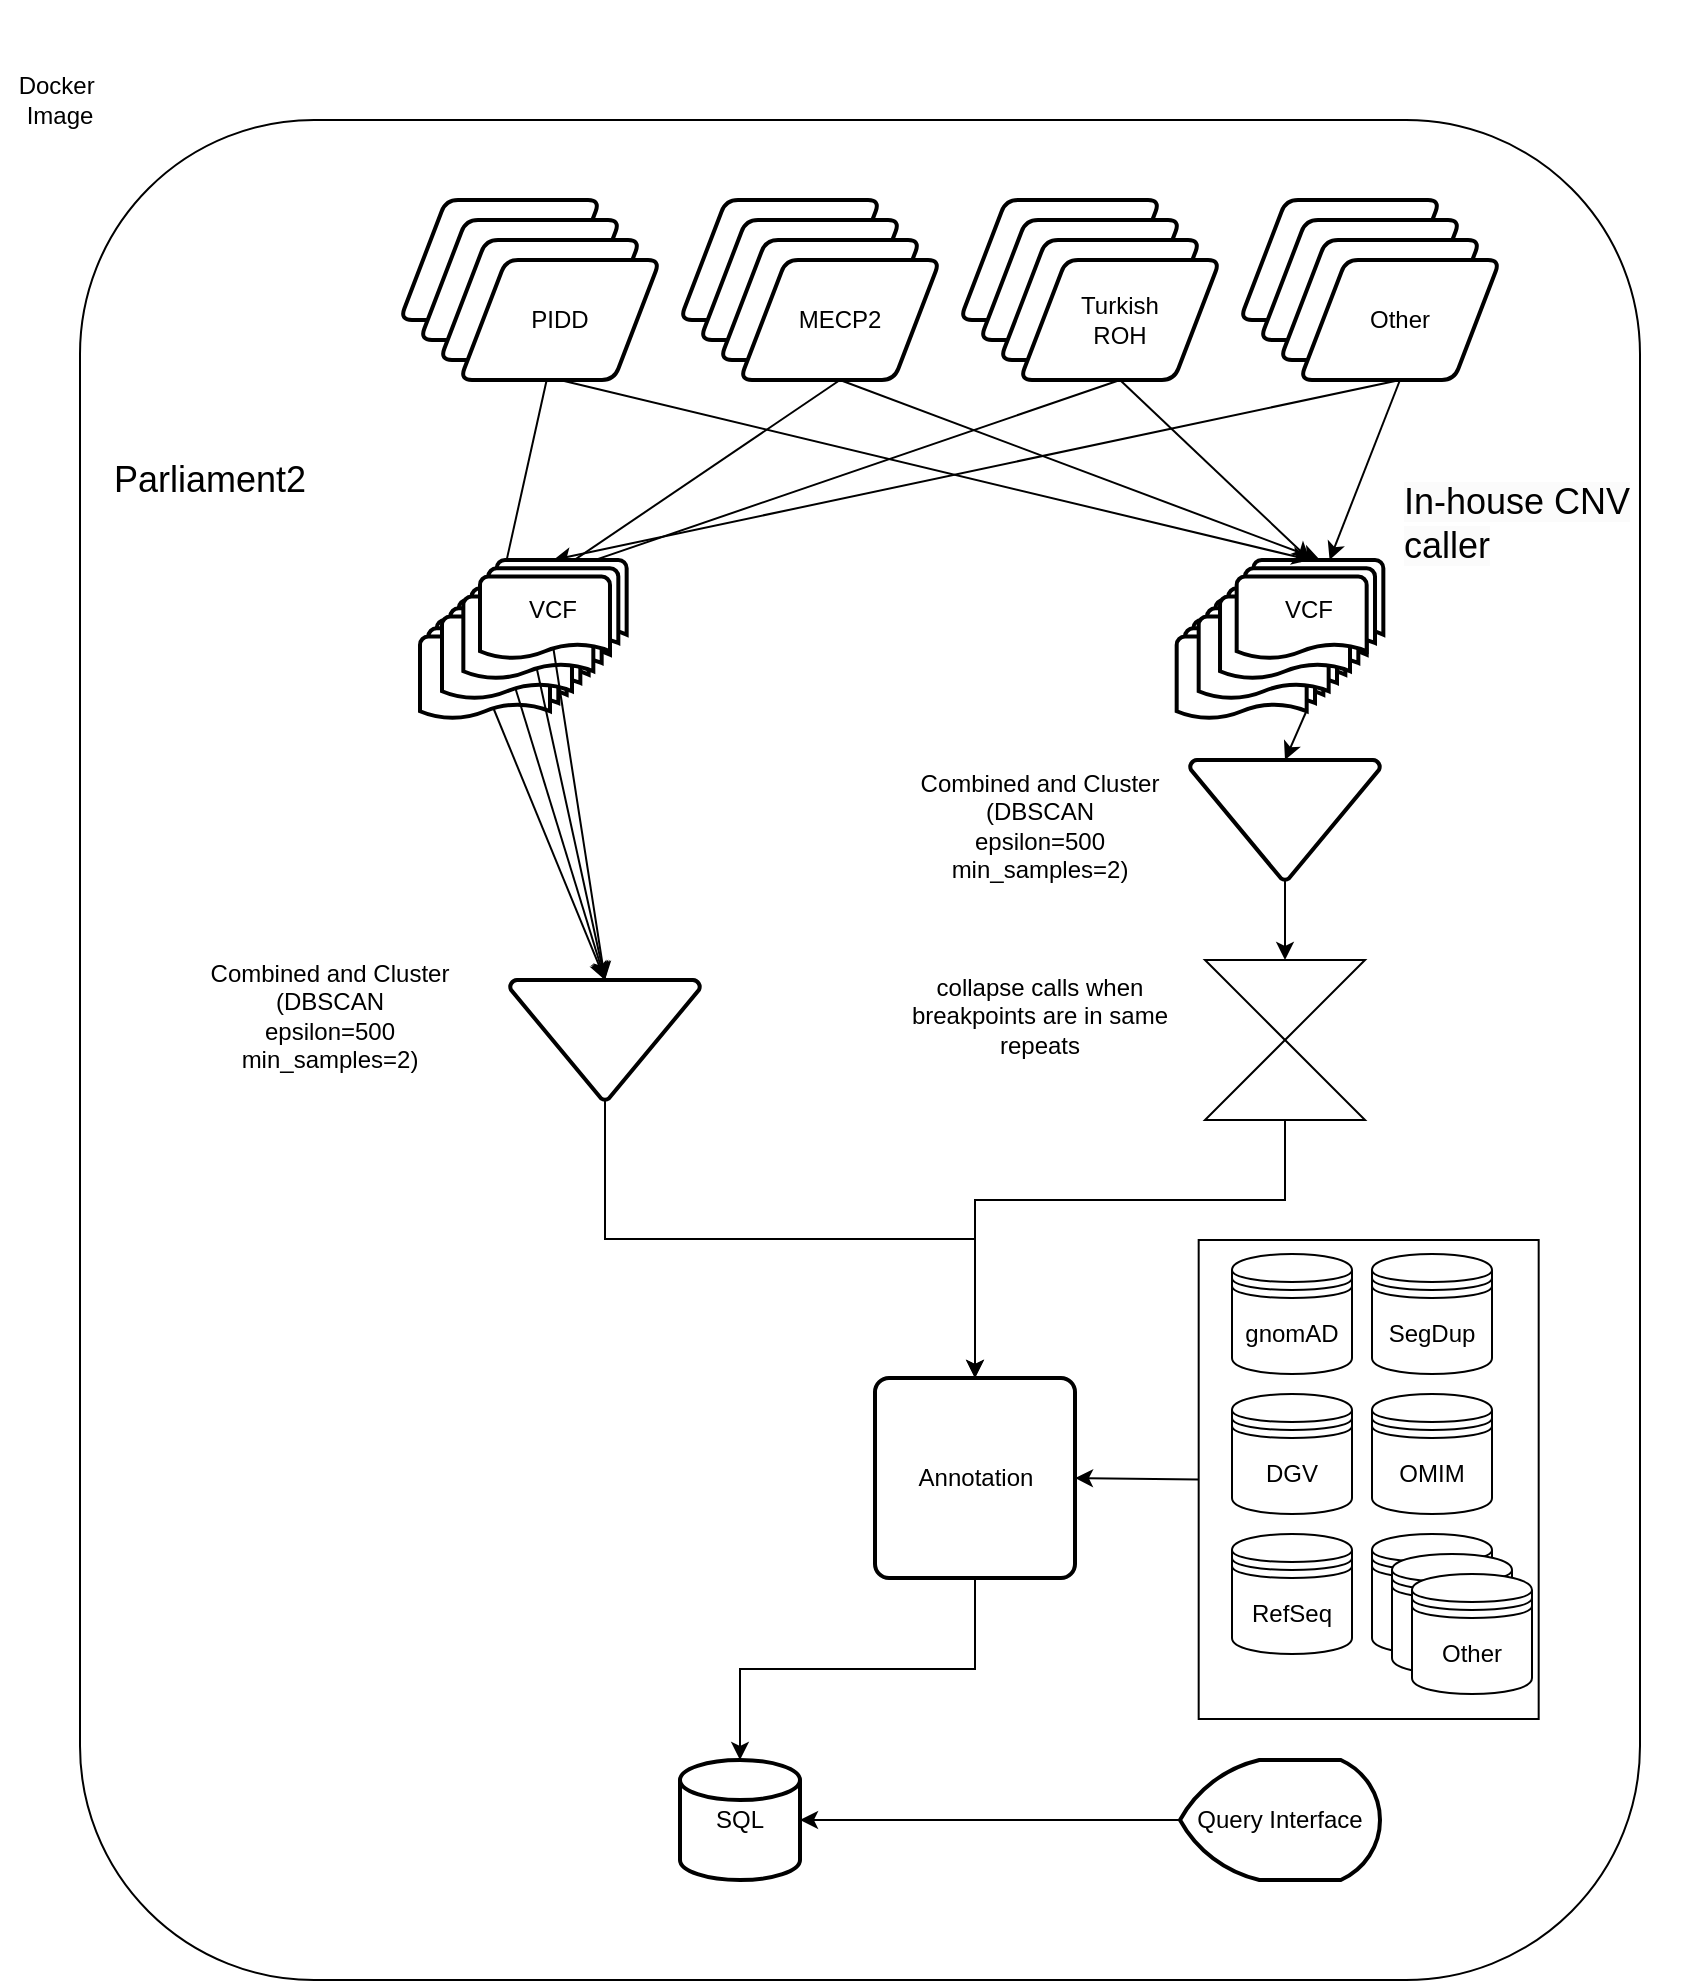 <mxfile version="23.1.8" type="device">
  <diagram name="Page-1" id="o4iYtOWtc32K9fIPRZSz">
    <mxGraphModel dx="1799" dy="990" grid="1" gridSize="10" guides="1" tooltips="1" connect="1" arrows="1" fold="1" page="1" pageScale="1" pageWidth="850" pageHeight="1100" math="0" shadow="0">
      <root>
        <mxCell id="0" />
        <mxCell id="1" parent="0" />
        <mxCell id="ohtElSJQSMk1ZY5yH4uY-36" value="" style="rounded=1;whiteSpace=wrap;html=1;fillColor=none;" vertex="1" parent="1">
          <mxGeometry x="40" y="60" width="780" height="930" as="geometry" />
        </mxCell>
        <mxCell id="r7ETlZw9yXGOFs1-QWS1-67" value="" style="rounded=0;whiteSpace=wrap;html=1;fillColor=none;" parent="1" vertex="1">
          <mxGeometry x="599.34" y="620" width="170" height="239.5" as="geometry" />
        </mxCell>
        <mxCell id="r7ETlZw9yXGOFs1-QWS1-3" value="PIDD" style="shape=parallelogram;html=1;strokeWidth=2;perimeter=parallelogramPerimeter;whiteSpace=wrap;rounded=1;arcSize=12;size=0.23;" parent="1" vertex="1">
          <mxGeometry x="200" y="100" width="100" height="60" as="geometry" />
        </mxCell>
        <mxCell id="r7ETlZw9yXGOFs1-QWS1-4" value="PIDD" style="shape=parallelogram;html=1;strokeWidth=2;perimeter=parallelogramPerimeter;whiteSpace=wrap;rounded=1;arcSize=12;size=0.23;" parent="1" vertex="1">
          <mxGeometry x="210" y="110" width="100" height="60" as="geometry" />
        </mxCell>
        <mxCell id="r7ETlZw9yXGOFs1-QWS1-5" value="PIDD" style="shape=parallelogram;html=1;strokeWidth=2;perimeter=parallelogramPerimeter;whiteSpace=wrap;rounded=1;arcSize=12;size=0.23;" parent="1" vertex="1">
          <mxGeometry x="220" y="120" width="100" height="60" as="geometry" />
        </mxCell>
        <mxCell id="r7ETlZw9yXGOFs1-QWS1-29" value="" style="rounded=0;orthogonalLoop=1;jettySize=auto;html=1;entryX=0.5;entryY=0;entryDx=0;entryDy=0;entryPerimeter=0;" parent="1" source="r7ETlZw9yXGOFs1-QWS1-6" target="r7ETlZw9yXGOFs1-QWS1-27" edge="1">
          <mxGeometry relative="1" as="geometry" />
        </mxCell>
        <mxCell id="r7ETlZw9yXGOFs1-QWS1-6" value="PIDD" style="shape=parallelogram;html=1;strokeWidth=2;perimeter=parallelogramPerimeter;whiteSpace=wrap;rounded=1;arcSize=12;size=0.23;" parent="1" vertex="1">
          <mxGeometry x="230" y="130" width="100" height="60" as="geometry" />
        </mxCell>
        <mxCell id="r7ETlZw9yXGOFs1-QWS1-11" value="PIDD" style="shape=parallelogram;html=1;strokeWidth=2;perimeter=parallelogramPerimeter;whiteSpace=wrap;rounded=1;arcSize=12;size=0.23;" parent="1" vertex="1">
          <mxGeometry x="340" y="100" width="100" height="60" as="geometry" />
        </mxCell>
        <mxCell id="r7ETlZw9yXGOFs1-QWS1-12" value="PIDD" style="shape=parallelogram;html=1;strokeWidth=2;perimeter=parallelogramPerimeter;whiteSpace=wrap;rounded=1;arcSize=12;size=0.23;" parent="1" vertex="1">
          <mxGeometry x="350" y="110" width="100" height="60" as="geometry" />
        </mxCell>
        <mxCell id="r7ETlZw9yXGOFs1-QWS1-13" value="PIDD" style="shape=parallelogram;html=1;strokeWidth=2;perimeter=parallelogramPerimeter;whiteSpace=wrap;rounded=1;arcSize=12;size=0.23;" parent="1" vertex="1">
          <mxGeometry x="360" y="120" width="100" height="60" as="geometry" />
        </mxCell>
        <mxCell id="r7ETlZw9yXGOFs1-QWS1-14" value="MECP2" style="shape=parallelogram;html=1;strokeWidth=2;perimeter=parallelogramPerimeter;whiteSpace=wrap;rounded=1;arcSize=12;size=0.23;" parent="1" vertex="1">
          <mxGeometry x="370" y="130" width="100" height="60" as="geometry" />
        </mxCell>
        <mxCell id="r7ETlZw9yXGOFs1-QWS1-15" value="PIDD" style="shape=parallelogram;html=1;strokeWidth=2;perimeter=parallelogramPerimeter;whiteSpace=wrap;rounded=1;arcSize=12;size=0.23;" parent="1" vertex="1">
          <mxGeometry x="480" y="100" width="100" height="60" as="geometry" />
        </mxCell>
        <mxCell id="r7ETlZw9yXGOFs1-QWS1-16" value="PIDD" style="shape=parallelogram;html=1;strokeWidth=2;perimeter=parallelogramPerimeter;whiteSpace=wrap;rounded=1;arcSize=12;size=0.23;" parent="1" vertex="1">
          <mxGeometry x="490" y="110" width="100" height="60" as="geometry" />
        </mxCell>
        <mxCell id="r7ETlZw9yXGOFs1-QWS1-17" value="PIDD" style="shape=parallelogram;html=1;strokeWidth=2;perimeter=parallelogramPerimeter;whiteSpace=wrap;rounded=1;arcSize=12;size=0.23;" parent="1" vertex="1">
          <mxGeometry x="500" y="120" width="100" height="60" as="geometry" />
        </mxCell>
        <mxCell id="r7ETlZw9yXGOFs1-QWS1-18" value="Turkish&lt;br&gt;ROH" style="shape=parallelogram;html=1;strokeWidth=2;perimeter=parallelogramPerimeter;whiteSpace=wrap;rounded=1;arcSize=12;size=0.23;" parent="1" vertex="1">
          <mxGeometry x="510" y="130" width="100" height="60" as="geometry" />
        </mxCell>
        <mxCell id="r7ETlZw9yXGOFs1-QWS1-22" value="PIDD" style="shape=parallelogram;html=1;strokeWidth=2;perimeter=parallelogramPerimeter;whiteSpace=wrap;rounded=1;arcSize=12;size=0.23;" parent="1" vertex="1">
          <mxGeometry x="620" y="100" width="100" height="60" as="geometry" />
        </mxCell>
        <mxCell id="r7ETlZw9yXGOFs1-QWS1-23" value="PIDD" style="shape=parallelogram;html=1;strokeWidth=2;perimeter=parallelogramPerimeter;whiteSpace=wrap;rounded=1;arcSize=12;size=0.23;" parent="1" vertex="1">
          <mxGeometry x="630" y="110" width="100" height="60" as="geometry" />
        </mxCell>
        <mxCell id="r7ETlZw9yXGOFs1-QWS1-24" value="PIDD" style="shape=parallelogram;html=1;strokeWidth=2;perimeter=parallelogramPerimeter;whiteSpace=wrap;rounded=1;arcSize=12;size=0.23;" parent="1" vertex="1">
          <mxGeometry x="640" y="120" width="100" height="60" as="geometry" />
        </mxCell>
        <mxCell id="ohtElSJQSMk1ZY5yH4uY-18" style="rounded=0;orthogonalLoop=1;jettySize=auto;html=1;exitX=0.5;exitY=1;exitDx=0;exitDy=0;" edge="1" parent="1" source="r7ETlZw9yXGOFs1-QWS1-25" target="ohtElSJQSMk1ZY5yH4uY-13">
          <mxGeometry relative="1" as="geometry" />
        </mxCell>
        <mxCell id="r7ETlZw9yXGOFs1-QWS1-25" value="Other" style="shape=parallelogram;html=1;strokeWidth=2;perimeter=parallelogramPerimeter;whiteSpace=wrap;rounded=1;arcSize=12;size=0.23;" parent="1" vertex="1">
          <mxGeometry x="650" y="130" width="100" height="60" as="geometry" />
        </mxCell>
        <mxCell id="r7ETlZw9yXGOFs1-QWS1-26" value="SQL" style="strokeWidth=2;html=1;shape=mxgraph.flowchart.database;whiteSpace=wrap;" parent="1" vertex="1">
          <mxGeometry x="340" y="880" width="60" height="60" as="geometry" />
        </mxCell>
        <mxCell id="r7ETlZw9yXGOFs1-QWS1-27" value="VCF" style="strokeWidth=2;html=1;shape=mxgraph.flowchart.multi-document;whiteSpace=wrap;" parent="1" vertex="1">
          <mxGeometry x="210" y="310" width="73.33" height="50" as="geometry" />
        </mxCell>
        <mxCell id="r7ETlZw9yXGOFs1-QWS1-31" value="" style="rounded=0;orthogonalLoop=1;jettySize=auto;html=1;entryX=0.5;entryY=0;entryDx=0;entryDy=0;entryPerimeter=0;exitX=0.5;exitY=1;exitDx=0;exitDy=0;" parent="1" source="r7ETlZw9yXGOFs1-QWS1-14" target="r7ETlZw9yXGOFs1-QWS1-32" edge="1">
          <mxGeometry relative="1" as="geometry">
            <mxPoint x="290" y="200" as="sourcePoint" />
          </mxGeometry>
        </mxCell>
        <mxCell id="r7ETlZw9yXGOFs1-QWS1-32" value="VCF" style="strokeWidth=2;html=1;shape=mxgraph.flowchart.multi-document;whiteSpace=wrap;" parent="1" vertex="1">
          <mxGeometry x="221" y="300" width="73.33" height="50" as="geometry" />
        </mxCell>
        <mxCell id="r7ETlZw9yXGOFs1-QWS1-33" value="" style="rounded=0;orthogonalLoop=1;jettySize=auto;html=1;entryX=0.5;entryY=0;entryDx=0;entryDy=0;entryPerimeter=0;exitX=0.5;exitY=1;exitDx=0;exitDy=0;" parent="1" source="r7ETlZw9yXGOFs1-QWS1-18" target="r7ETlZw9yXGOFs1-QWS1-34" edge="1">
          <mxGeometry relative="1" as="geometry">
            <mxPoint x="300" y="210" as="sourcePoint" />
          </mxGeometry>
        </mxCell>
        <mxCell id="r7ETlZw9yXGOFs1-QWS1-44" style="rounded=0;orthogonalLoop=1;jettySize=auto;html=1;exitX=0.5;exitY=0.88;exitDx=0;exitDy=0;exitPerimeter=0;entryX=0.5;entryY=0;entryDx=0;entryDy=0;entryPerimeter=0;" parent="1" source="r7ETlZw9yXGOFs1-QWS1-34" target="r7ETlZw9yXGOFs1-QWS1-48" edge="1">
          <mxGeometry relative="1" as="geometry">
            <mxPoint x="470" y="560" as="targetPoint" />
            <mxPoint x="600" y="412.8" as="sourcePoint" />
          </mxGeometry>
        </mxCell>
        <mxCell id="r7ETlZw9yXGOFs1-QWS1-34" value="VCF" style="strokeWidth=2;html=1;shape=mxgraph.flowchart.multi-document;whiteSpace=wrap;" parent="1" vertex="1">
          <mxGeometry x="231.67" y="290" width="73.33" height="50" as="geometry" />
        </mxCell>
        <mxCell id="r7ETlZw9yXGOFs1-QWS1-35" value="" style="rounded=0;orthogonalLoop=1;jettySize=auto;html=1;entryX=0.5;entryY=0;entryDx=0;entryDy=0;entryPerimeter=0;exitX=0.5;exitY=1;exitDx=0;exitDy=0;" parent="1" source="r7ETlZw9yXGOFs1-QWS1-25" target="r7ETlZw9yXGOFs1-QWS1-36" edge="1">
          <mxGeometry relative="1" as="geometry">
            <mxPoint x="694" y="190" as="sourcePoint" />
          </mxGeometry>
        </mxCell>
        <mxCell id="r7ETlZw9yXGOFs1-QWS1-36" value="VCF" style="strokeWidth=2;html=1;shape=mxgraph.flowchart.multi-document;whiteSpace=wrap;" parent="1" vertex="1">
          <mxGeometry x="240" y="280" width="73.33" height="50" as="geometry" />
        </mxCell>
        <mxCell id="r7ETlZw9yXGOFs1-QWS1-40" value="Query Interface" style="strokeWidth=2;html=1;shape=mxgraph.flowchart.display;whiteSpace=wrap;" parent="1" vertex="1">
          <mxGeometry x="590" y="880" width="100" height="60" as="geometry" />
        </mxCell>
        <mxCell id="r7ETlZw9yXGOFs1-QWS1-42" style="rounded=0;orthogonalLoop=1;jettySize=auto;html=1;exitX=0.5;exitY=0.88;exitDx=0;exitDy=0;exitPerimeter=0;entryX=0.5;entryY=0;entryDx=0;entryDy=0;entryPerimeter=0;" parent="1" source="r7ETlZw9yXGOFs1-QWS1-27" target="r7ETlZw9yXGOFs1-QWS1-48" edge="1">
          <mxGeometry relative="1" as="geometry">
            <mxPoint x="416" y="522" as="targetPoint" />
          </mxGeometry>
        </mxCell>
        <mxCell id="r7ETlZw9yXGOFs1-QWS1-43" style="rounded=0;orthogonalLoop=1;jettySize=auto;html=1;exitX=0.5;exitY=0.88;exitDx=0;exitDy=0;exitPerimeter=0;entryX=0.5;entryY=0;entryDx=0;entryDy=0;entryPerimeter=0;" parent="1" source="r7ETlZw9yXGOFs1-QWS1-32" target="r7ETlZw9yXGOFs1-QWS1-48" edge="1">
          <mxGeometry relative="1" as="geometry">
            <mxPoint x="466" y="520" as="targetPoint" />
          </mxGeometry>
        </mxCell>
        <mxCell id="r7ETlZw9yXGOFs1-QWS1-45" style="rounded=0;orthogonalLoop=1;jettySize=auto;html=1;exitX=0.5;exitY=0.88;exitDx=0;exitDy=0;exitPerimeter=0;entryX=0.5;entryY=0;entryDx=0;entryDy=0;entryPerimeter=0;" parent="1" source="r7ETlZw9yXGOFs1-QWS1-36" target="r7ETlZw9yXGOFs1-QWS1-48" edge="1">
          <mxGeometry relative="1" as="geometry">
            <mxPoint x="516" y="522" as="targetPoint" />
          </mxGeometry>
        </mxCell>
        <mxCell id="r7ETlZw9yXGOFs1-QWS1-47" value="Combined and Cluster&lt;br&gt;(DBSCAN&lt;br&gt;epsilon=500&lt;br&gt;min_samples=2)" style="text;html=1;strokeColor=none;fillColor=none;align=center;verticalAlign=middle;whiteSpace=wrap;rounded=0;" parent="1" vertex="1">
          <mxGeometry x="90" y="455" width="150" height="105" as="geometry" />
        </mxCell>
        <mxCell id="r7ETlZw9yXGOFs1-QWS1-51" value="" style="edgeStyle=orthogonalEdgeStyle;rounded=0;orthogonalLoop=1;jettySize=auto;html=1;entryX=0.5;entryY=0;entryDx=0;entryDy=0;exitX=0.5;exitY=1;exitDx=0;exitDy=0;exitPerimeter=0;" parent="1" source="r7ETlZw9yXGOFs1-QWS1-48" target="r7ETlZw9yXGOFs1-QWS1-54" edge="1">
          <mxGeometry relative="1" as="geometry">
            <mxPoint x="487.5" y="660" as="targetPoint" />
          </mxGeometry>
        </mxCell>
        <mxCell id="r7ETlZw9yXGOFs1-QWS1-48" value="" style="strokeWidth=2;html=1;shape=mxgraph.flowchart.merge_or_storage;whiteSpace=wrap;" parent="1" vertex="1">
          <mxGeometry x="255" y="490" width="95" height="60" as="geometry" />
        </mxCell>
        <mxCell id="r7ETlZw9yXGOFs1-QWS1-68" style="rounded=0;orthogonalLoop=1;jettySize=auto;html=1;exitX=1;exitY=0.5;exitDx=0;exitDy=0;entryX=0;entryY=0.5;entryDx=0;entryDy=0;startArrow=classic;startFill=1;endArrow=none;endFill=0;" parent="1" source="r7ETlZw9yXGOFs1-QWS1-54" target="r7ETlZw9yXGOFs1-QWS1-67" edge="1">
          <mxGeometry relative="1" as="geometry" />
        </mxCell>
        <mxCell id="r7ETlZw9yXGOFs1-QWS1-54" value="Annotation" style="rounded=1;whiteSpace=wrap;html=1;absoluteArcSize=1;arcSize=14;strokeWidth=2;" parent="1" vertex="1">
          <mxGeometry x="437.5" y="689" width="100" height="100" as="geometry" />
        </mxCell>
        <mxCell id="r7ETlZw9yXGOFs1-QWS1-56" style="edgeStyle=orthogonalEdgeStyle;rounded=0;orthogonalLoop=1;jettySize=auto;html=1;exitX=0.5;exitY=1;exitDx=0;exitDy=0;entryX=0.5;entryY=0;entryDx=0;entryDy=0;entryPerimeter=0;" parent="1" source="r7ETlZw9yXGOFs1-QWS1-54" target="r7ETlZw9yXGOFs1-QWS1-26" edge="1">
          <mxGeometry relative="1" as="geometry" />
        </mxCell>
        <mxCell id="r7ETlZw9yXGOFs1-QWS1-57" value="&lt;font style=&quot;font-size: 18px;&quot;&gt;Parliament2&lt;br&gt;&lt;/font&gt;" style="text;html=1;strokeColor=none;fillColor=none;align=center;verticalAlign=middle;whiteSpace=wrap;rounded=0;" parent="1" vertex="1">
          <mxGeometry x="20" y="225" width="170" height="30" as="geometry" />
        </mxCell>
        <mxCell id="r7ETlZw9yXGOFs1-QWS1-60" value="DGV" style="shape=datastore;whiteSpace=wrap;html=1;" parent="1" vertex="1">
          <mxGeometry x="616" y="697" width="60" height="60" as="geometry" />
        </mxCell>
        <mxCell id="r7ETlZw9yXGOFs1-QWS1-61" value="gnomAD" style="shape=datastore;whiteSpace=wrap;html=1;" parent="1" vertex="1">
          <mxGeometry x="616" y="627" width="60" height="60" as="geometry" />
        </mxCell>
        <mxCell id="r7ETlZw9yXGOFs1-QWS1-62" value="SegDup" style="shape=datastore;whiteSpace=wrap;html=1;" parent="1" vertex="1">
          <mxGeometry x="686" y="627" width="60" height="60" as="geometry" />
        </mxCell>
        <mxCell id="r7ETlZw9yXGOFs1-QWS1-63" value="RefSeq" style="shape=datastore;whiteSpace=wrap;html=1;" parent="1" vertex="1">
          <mxGeometry x="616" y="767" width="60" height="60" as="geometry" />
        </mxCell>
        <mxCell id="r7ETlZw9yXGOFs1-QWS1-64" value="OMIM" style="shape=datastore;whiteSpace=wrap;html=1;" parent="1" vertex="1">
          <mxGeometry x="686" y="697" width="60" height="60" as="geometry" />
        </mxCell>
        <mxCell id="r7ETlZw9yXGOFs1-QWS1-69" style="edgeStyle=orthogonalEdgeStyle;rounded=0;orthogonalLoop=1;jettySize=auto;html=1;exitX=0;exitY=0.5;exitDx=0;exitDy=0;exitPerimeter=0;entryX=1;entryY=0.5;entryDx=0;entryDy=0;entryPerimeter=0;" parent="1" source="r7ETlZw9yXGOFs1-QWS1-40" target="r7ETlZw9yXGOFs1-QWS1-26" edge="1">
          <mxGeometry relative="1" as="geometry" />
        </mxCell>
        <mxCell id="r7ETlZw9yXGOFs1-QWS1-72" value="Docker&amp;nbsp;&lt;br&gt;Image" style="text;html=1;strokeColor=none;fillColor=none;align=center;verticalAlign=middle;whiteSpace=wrap;rounded=0;" parent="1" vertex="1">
          <mxGeometry width="60" height="100" as="geometry" />
        </mxCell>
        <mxCell id="r7ETlZw9yXGOFs1-QWS1-73" value="Other" style="shape=datastore;whiteSpace=wrap;html=1;" parent="1" vertex="1">
          <mxGeometry x="686" y="767" width="60" height="60" as="geometry" />
        </mxCell>
        <mxCell id="ohtElSJQSMk1ZY5yH4uY-10" value="VCF" style="strokeWidth=2;html=1;shape=mxgraph.flowchart.multi-document;whiteSpace=wrap;" vertex="1" parent="1">
          <mxGeometry x="588.34" y="310" width="73.33" height="50" as="geometry" />
        </mxCell>
        <mxCell id="ohtElSJQSMk1ZY5yH4uY-11" value="VCF" style="strokeWidth=2;html=1;shape=mxgraph.flowchart.multi-document;whiteSpace=wrap;" vertex="1" parent="1">
          <mxGeometry x="599.34" y="300" width="73.33" height="50" as="geometry" />
        </mxCell>
        <mxCell id="ohtElSJQSMk1ZY5yH4uY-12" value="VCF" style="strokeWidth=2;html=1;shape=mxgraph.flowchart.multi-document;whiteSpace=wrap;" vertex="1" parent="1">
          <mxGeometry x="610.01" y="290" width="73.33" height="50" as="geometry" />
        </mxCell>
        <mxCell id="ohtElSJQSMk1ZY5yH4uY-13" value="VCF" style="strokeWidth=2;html=1;shape=mxgraph.flowchart.multi-document;whiteSpace=wrap;" vertex="1" parent="1">
          <mxGeometry x="618.34" y="280" width="73.33" height="50" as="geometry" />
        </mxCell>
        <mxCell id="ohtElSJQSMk1ZY5yH4uY-14" value="&lt;br style=&quot;border-color: var(--border-color); color: rgb(0, 0, 0); font-family: Helvetica; font-size: 18px; font-style: normal; font-variant-ligatures: normal; font-variant-caps: normal; font-weight: 400; letter-spacing: normal; orphans: 2; text-align: center; text-indent: 0px; text-transform: none; widows: 2; word-spacing: 0px; -webkit-text-stroke-width: 0px; background-color: rgb(251, 251, 251); text-decoration-thickness: initial; text-decoration-style: initial; text-decoration-color: initial;&quot;&gt;&lt;span style=&quot;color: rgb(0, 0, 0); font-family: Helvetica; font-size: 18px; font-style: normal; font-variant-ligatures: normal; font-variant-caps: normal; font-weight: 400; letter-spacing: normal; orphans: 2; text-align: center; text-indent: 0px; text-transform: none; widows: 2; word-spacing: 0px; -webkit-text-stroke-width: 0px; background-color: rgb(251, 251, 251); text-decoration-thickness: initial; text-decoration-style: initial; text-decoration-color: initial; float: none; display: inline !important;&quot;&gt;In-house CNV caller&lt;/span&gt;" style="text;whiteSpace=wrap;html=1;" vertex="1" parent="1">
          <mxGeometry x="700" y="220" width="140" height="60" as="geometry" />
        </mxCell>
        <mxCell id="ohtElSJQSMk1ZY5yH4uY-15" style="rounded=0;orthogonalLoop=1;jettySize=auto;html=1;entryX=0.5;entryY=0;entryDx=0;entryDy=0;entryPerimeter=0;exitX=0.5;exitY=1;exitDx=0;exitDy=0;" edge="1" parent="1" source="r7ETlZw9yXGOFs1-QWS1-6" target="ohtElSJQSMk1ZY5yH4uY-13">
          <mxGeometry relative="1" as="geometry" />
        </mxCell>
        <mxCell id="ohtElSJQSMk1ZY5yH4uY-16" style="rounded=0;orthogonalLoop=1;jettySize=auto;html=1;exitX=0.5;exitY=1;exitDx=0;exitDy=0;" edge="1" parent="1" source="r7ETlZw9yXGOFs1-QWS1-14">
          <mxGeometry relative="1" as="geometry">
            <mxPoint x="660" y="280" as="targetPoint" />
          </mxGeometry>
        </mxCell>
        <mxCell id="ohtElSJQSMk1ZY5yH4uY-17" style="rounded=0;orthogonalLoop=1;jettySize=auto;html=1;exitX=0.5;exitY=1;exitDx=0;exitDy=0;entryX=0.5;entryY=0;entryDx=0;entryDy=0;entryPerimeter=0;" edge="1" parent="1" source="r7ETlZw9yXGOFs1-QWS1-18" target="ohtElSJQSMk1ZY5yH4uY-13">
          <mxGeometry relative="1" as="geometry" />
        </mxCell>
        <mxCell id="ohtElSJQSMk1ZY5yH4uY-21" value="Other" style="shape=datastore;whiteSpace=wrap;html=1;" vertex="1" parent="1">
          <mxGeometry x="696" y="777" width="60" height="60" as="geometry" />
        </mxCell>
        <mxCell id="ohtElSJQSMk1ZY5yH4uY-22" value="Other" style="shape=datastore;whiteSpace=wrap;html=1;" vertex="1" parent="1">
          <mxGeometry x="706" y="787" width="60" height="60" as="geometry" />
        </mxCell>
        <mxCell id="ohtElSJQSMk1ZY5yH4uY-30" style="edgeStyle=orthogonalEdgeStyle;rounded=0;orthogonalLoop=1;jettySize=auto;html=1;exitX=0.5;exitY=1;exitDx=0;exitDy=0;exitPerimeter=0;entryX=0.5;entryY=0;entryDx=0;entryDy=0;" edge="1" parent="1" source="ohtElSJQSMk1ZY5yH4uY-25" target="ohtElSJQSMk1ZY5yH4uY-29">
          <mxGeometry relative="1" as="geometry" />
        </mxCell>
        <mxCell id="ohtElSJQSMk1ZY5yH4uY-25" value="" style="strokeWidth=2;html=1;shape=mxgraph.flowchart.merge_or_storage;whiteSpace=wrap;" vertex="1" parent="1">
          <mxGeometry x="595" y="380" width="95" height="60" as="geometry" />
        </mxCell>
        <mxCell id="ohtElSJQSMk1ZY5yH4uY-26" value="Combined and Cluster&lt;br&gt;(DBSCAN&lt;br&gt;epsilon=500&lt;br&gt;min_samples=2)" style="text;html=1;strokeColor=none;fillColor=none;align=center;verticalAlign=middle;whiteSpace=wrap;rounded=0;" vertex="1" parent="1">
          <mxGeometry x="445" y="360" width="150" height="105" as="geometry" />
        </mxCell>
        <mxCell id="ohtElSJQSMk1ZY5yH4uY-27" style="rounded=0;orthogonalLoop=1;jettySize=auto;html=1;exitX=0.885;exitY=0.91;exitDx=0;exitDy=0;exitPerimeter=0;entryX=0.5;entryY=0;entryDx=0;entryDy=0;entryPerimeter=0;" edge="1" parent="1" source="ohtElSJQSMk1ZY5yH4uY-10" target="ohtElSJQSMk1ZY5yH4uY-25">
          <mxGeometry relative="1" as="geometry" />
        </mxCell>
        <mxCell id="ohtElSJQSMk1ZY5yH4uY-33" style="edgeStyle=orthogonalEdgeStyle;rounded=0;orthogonalLoop=1;jettySize=auto;html=1;exitX=0.5;exitY=1;exitDx=0;exitDy=0;entryX=0.5;entryY=0;entryDx=0;entryDy=0;" edge="1" parent="1" source="ohtElSJQSMk1ZY5yH4uY-29" target="r7ETlZw9yXGOFs1-QWS1-54">
          <mxGeometry relative="1" as="geometry">
            <Array as="points">
              <mxPoint x="643" y="600" />
              <mxPoint x="488" y="600" />
            </Array>
          </mxGeometry>
        </mxCell>
        <mxCell id="ohtElSJQSMk1ZY5yH4uY-29" value="" style="shape=collate;whiteSpace=wrap;html=1;" vertex="1" parent="1">
          <mxGeometry x="602.5" y="480" width="80" height="80" as="geometry" />
        </mxCell>
        <mxCell id="ohtElSJQSMk1ZY5yH4uY-32" value="collapse calls when breakpoints are in same repeats" style="text;html=1;strokeColor=none;fillColor=none;align=center;verticalAlign=middle;whiteSpace=wrap;rounded=0;" vertex="1" parent="1">
          <mxGeometry x="445" y="455" width="150" height="105" as="geometry" />
        </mxCell>
      </root>
    </mxGraphModel>
  </diagram>
</mxfile>
